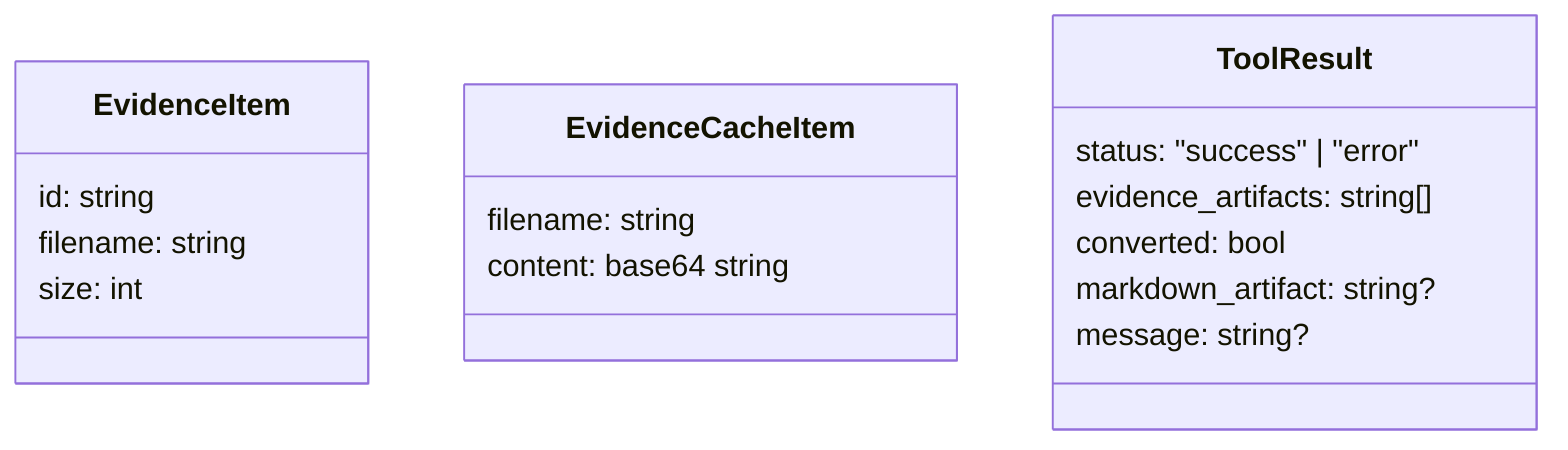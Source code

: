 classDiagram
  class EvidenceItem {
    id: string
    filename: string
    size: int
  }

  class EvidenceCacheItem {
    filename: string
    content: base64 string
  }

  class ToolResult {
    status: "success" | "error"
    evidence_artifacts: string[]
    converted: bool
    markdown_artifact: string?
    message: string?
  }